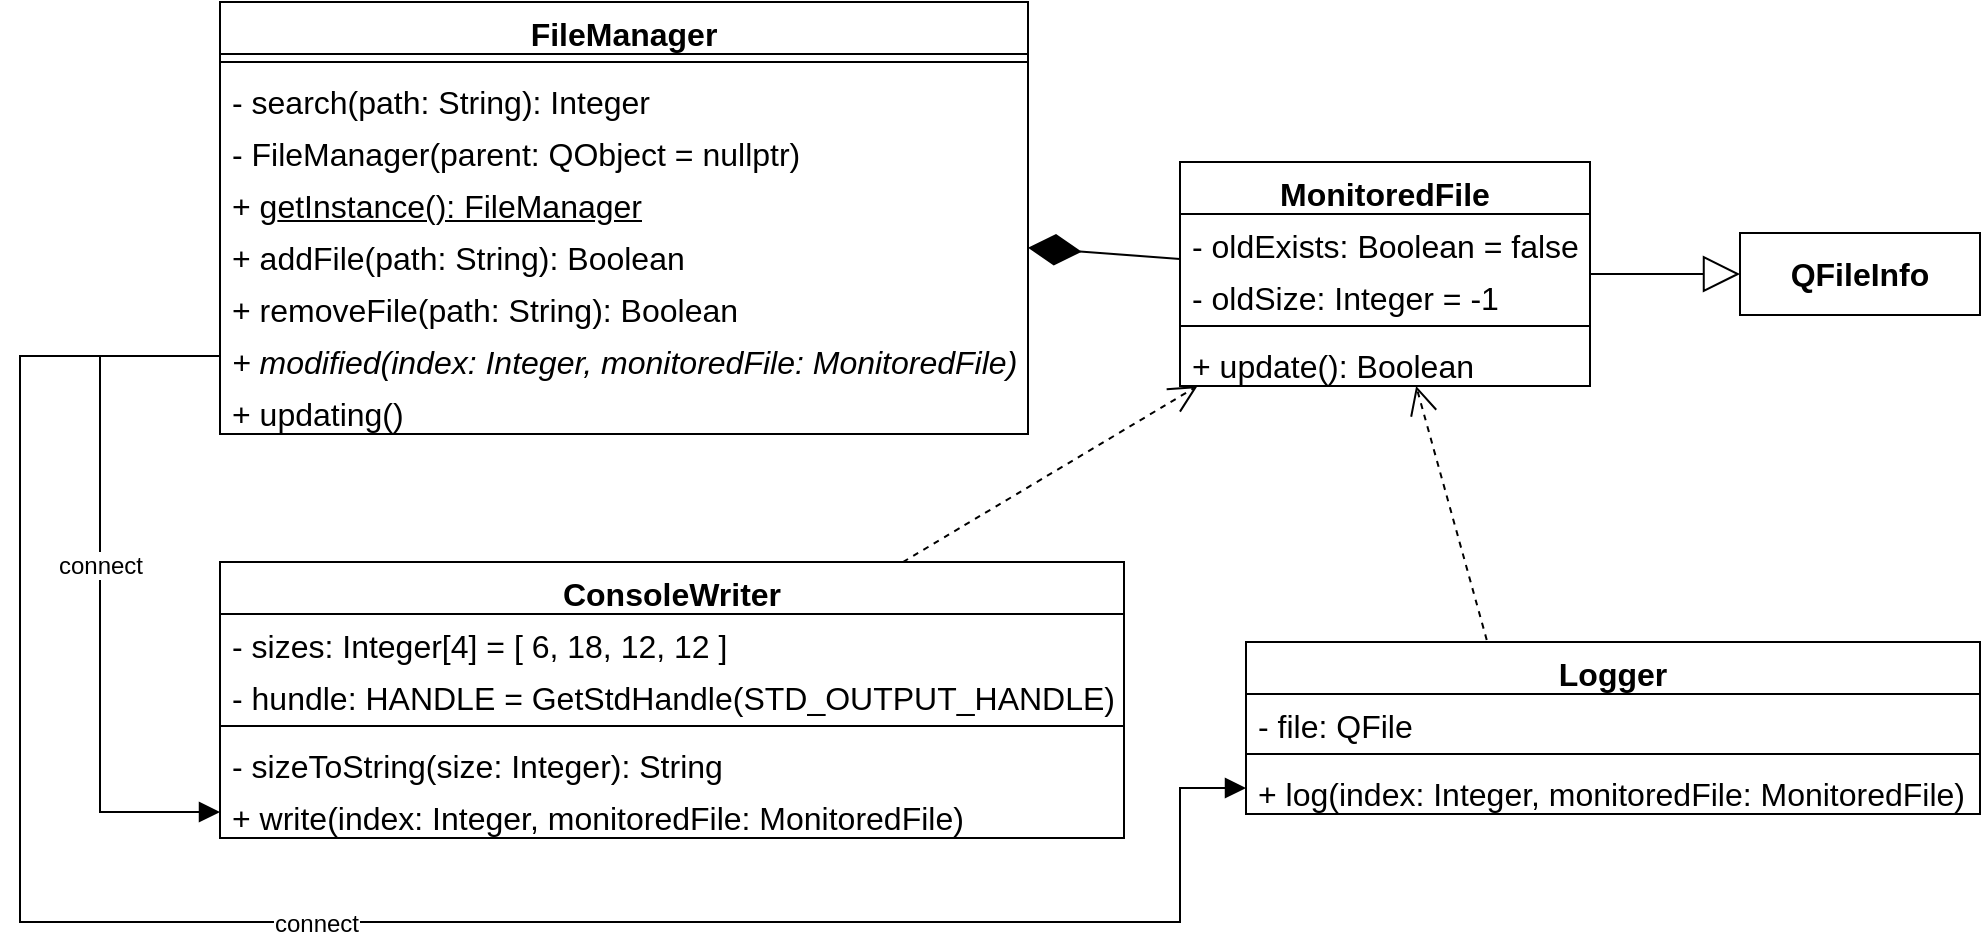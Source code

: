 <mxfile version="24.2.0" type="device">
  <diagram name="Страница — 1" id="K0TLYlvcnPPaBmhVKMWB">
    <mxGraphModel dx="1049" dy="1041" grid="1" gridSize="10" guides="1" tooltips="1" connect="1" arrows="1" fold="1" page="0" pageScale="1" pageWidth="1169" pageHeight="827" math="0" shadow="0">
      <root>
        <mxCell id="0" />
        <mxCell id="1" parent="0" />
        <mxCell id="VBVmkY-314-XRv1tTZ_Q-1" value="&lt;span style=&quot;font-size: 16px;&quot;&gt;&lt;b&gt;QFileInfo&lt;/b&gt;&lt;/span&gt;" style="html=1;whiteSpace=wrap;" parent="1" vertex="1">
          <mxGeometry x="1080" y="-204.5" width="120" height="41" as="geometry" />
        </mxCell>
        <mxCell id="VBVmkY-314-XRv1tTZ_Q-2" value="&lt;font style=&quot;font-size: 16px;&quot;&gt;MonitoredFile&lt;/font&gt;" style="swimlane;fontStyle=1;align=center;verticalAlign=top;childLayout=stackLayout;horizontal=1;startSize=26;horizontalStack=0;resizeParent=1;resizeParentMax=0;resizeLast=0;collapsible=1;marginBottom=0;whiteSpace=wrap;html=1;" parent="1" vertex="1">
          <mxGeometry x="800" y="-240" width="205" height="112" as="geometry" />
        </mxCell>
        <mxCell id="VBVmkY-314-XRv1tTZ_Q-6" value="&lt;font style=&quot;font-size: 16px;&quot;&gt;- oldExists: Boolean = false&lt;/font&gt;" style="text;strokeColor=none;fillColor=none;align=left;verticalAlign=top;spacingLeft=4;spacingRight=4;overflow=hidden;rotatable=0;points=[[0,0.5],[1,0.5]];portConstraint=eastwest;whiteSpace=wrap;html=1;" parent="VBVmkY-314-XRv1tTZ_Q-2" vertex="1">
          <mxGeometry y="26" width="205" height="26" as="geometry" />
        </mxCell>
        <mxCell id="VBVmkY-314-XRv1tTZ_Q-7" value="&lt;span style=&quot;font-size: 16px;&quot;&gt;-&amp;nbsp;oldSize: Integer = -1&lt;/span&gt;" style="text;strokeColor=none;fillColor=none;align=left;verticalAlign=top;spacingLeft=4;spacingRight=4;overflow=hidden;rotatable=0;points=[[0,0.5],[1,0.5]];portConstraint=eastwest;whiteSpace=wrap;html=1;" parent="VBVmkY-314-XRv1tTZ_Q-2" vertex="1">
          <mxGeometry y="52" width="205" height="26" as="geometry" />
        </mxCell>
        <mxCell id="VBVmkY-314-XRv1tTZ_Q-4" value="" style="line;strokeWidth=1;fillColor=none;align=left;verticalAlign=middle;spacingTop=-1;spacingLeft=3;spacingRight=3;rotatable=0;labelPosition=right;points=[];portConstraint=eastwest;strokeColor=inherit;" parent="VBVmkY-314-XRv1tTZ_Q-2" vertex="1">
          <mxGeometry y="78" width="205" height="8" as="geometry" />
        </mxCell>
        <mxCell id="VBVmkY-314-XRv1tTZ_Q-32" value="&lt;span style=&quot;font-size: 16px;&quot;&gt;+ update(): Boolean&lt;/span&gt;" style="text;strokeColor=none;fillColor=none;align=left;verticalAlign=top;spacingLeft=4;spacingRight=4;overflow=hidden;rotatable=0;points=[[0,0.5],[1,0.5]];portConstraint=eastwest;whiteSpace=wrap;html=1;" parent="VBVmkY-314-XRv1tTZ_Q-2" vertex="1">
          <mxGeometry y="86" width="205" height="26" as="geometry" />
        </mxCell>
        <mxCell id="VBVmkY-314-XRv1tTZ_Q-9" value="&lt;div&gt;&lt;br&gt;&lt;/div&gt;" style="endArrow=block;endSize=16;endFill=0;html=1;rounded=0;fontSize=12;curved=1;" parent="1" source="VBVmkY-314-XRv1tTZ_Q-2" target="VBVmkY-314-XRv1tTZ_Q-1" edge="1">
          <mxGeometry width="160" relative="1" as="geometry">
            <mxPoint x="267" y="-49" as="sourcePoint" />
            <mxPoint x="427" y="-49" as="targetPoint" />
          </mxGeometry>
        </mxCell>
        <mxCell id="VBVmkY-314-XRv1tTZ_Q-10" value="&lt;span style=&quot;font-size: 16px;&quot;&gt;FileManager&lt;/span&gt;" style="swimlane;fontStyle=1;align=center;verticalAlign=top;childLayout=stackLayout;horizontal=1;startSize=26;horizontalStack=0;resizeParent=1;resizeParentMax=0;resizeLast=0;collapsible=1;marginBottom=0;whiteSpace=wrap;html=1;" parent="1" vertex="1">
          <mxGeometry x="320" y="-320" width="404" height="216" as="geometry" />
        </mxCell>
        <mxCell id="VBVmkY-314-XRv1tTZ_Q-12" value="" style="line;strokeWidth=1;fillColor=none;align=left;verticalAlign=middle;spacingTop=-1;spacingLeft=3;spacingRight=3;rotatable=0;labelPosition=right;points=[];portConstraint=eastwest;strokeColor=inherit;" parent="VBVmkY-314-XRv1tTZ_Q-10" vertex="1">
          <mxGeometry y="26" width="404" height="8" as="geometry" />
        </mxCell>
        <mxCell id="c6ozMKCryHnc_kL3m24A-9" value="&lt;font style=&quot;font-size: 16px;&quot;&gt;- search(path: String): Integer&lt;/font&gt;" style="text;strokeColor=none;fillColor=none;align=left;verticalAlign=top;spacingLeft=4;spacingRight=4;overflow=hidden;rotatable=0;points=[[0,0.5],[1,0.5]];portConstraint=eastwest;whiteSpace=wrap;html=1;" parent="VBVmkY-314-XRv1tTZ_Q-10" vertex="1">
          <mxGeometry y="34" width="404" height="26" as="geometry" />
        </mxCell>
        <mxCell id="c6ozMKCryHnc_kL3m24A-6" value="&lt;font style=&quot;font-size: 16px;&quot;&gt;- FileManager(parent: QObject = nullptr)&lt;/font&gt;" style="text;strokeColor=none;fillColor=none;align=left;verticalAlign=top;spacingLeft=4;spacingRight=4;overflow=hidden;rotatable=0;points=[[0,0.5],[1,0.5]];portConstraint=eastwest;whiteSpace=wrap;html=1;" parent="VBVmkY-314-XRv1tTZ_Q-10" vertex="1">
          <mxGeometry y="60" width="404" height="26" as="geometry" />
        </mxCell>
        <mxCell id="c6ozMKCryHnc_kL3m24A-5" value="&lt;font style=&quot;font-size: 16px;&quot;&gt;+&amp;nbsp;g&lt;u&gt;etInstance():&amp;nbsp;FileManager&lt;/u&gt;&lt;/font&gt;" style="text;strokeColor=none;fillColor=none;align=left;verticalAlign=top;spacingLeft=4;spacingRight=4;overflow=hidden;rotatable=0;points=[[0,0.5],[1,0.5]];portConstraint=eastwest;whiteSpace=wrap;html=1;" parent="VBVmkY-314-XRv1tTZ_Q-10" vertex="1">
          <mxGeometry y="86" width="404" height="26" as="geometry" />
        </mxCell>
        <mxCell id="VBVmkY-314-XRv1tTZ_Q-13" value="&lt;font style=&quot;font-size: 16px;&quot;&gt;+ addFile(path: String): Boolean&lt;/font&gt;" style="text;strokeColor=none;fillColor=none;align=left;verticalAlign=top;spacingLeft=4;spacingRight=4;overflow=hidden;rotatable=0;points=[[0,0.5],[1,0.5]];portConstraint=eastwest;whiteSpace=wrap;html=1;" parent="VBVmkY-314-XRv1tTZ_Q-10" vertex="1">
          <mxGeometry y="112" width="404" height="26" as="geometry" />
        </mxCell>
        <mxCell id="VBVmkY-314-XRv1tTZ_Q-36" value="&lt;font style=&quot;font-size: 16px;&quot;&gt;+ removeFile(path: String): Boolean&lt;/font&gt;" style="text;strokeColor=none;fillColor=none;align=left;verticalAlign=top;spacingLeft=4;spacingRight=4;overflow=hidden;rotatable=0;points=[[0,0.5],[1,0.5]];portConstraint=eastwest;whiteSpace=wrap;html=1;" parent="VBVmkY-314-XRv1tTZ_Q-10" vertex="1">
          <mxGeometry y="138" width="404" height="26" as="geometry" />
        </mxCell>
        <mxCell id="VBVmkY-314-XRv1tTZ_Q-15" value="&lt;i&gt;&lt;span style=&quot;font-size: 16px;&quot;&gt;+&amp;nbsp;modified(&lt;/span&gt;&lt;span style=&quot;font-size: 16px;&quot;&gt;index: Integer, monitoredFile: MonitoredFile&lt;/span&gt;&lt;span style=&quot;font-size: 16px;&quot;&gt;)&lt;/span&gt;&lt;/i&gt;" style="text;strokeColor=none;fillColor=none;align=left;verticalAlign=top;spacingLeft=4;spacingRight=4;overflow=hidden;rotatable=0;points=[[0,0.5],[1,0.5]];portConstraint=eastwest;whiteSpace=wrap;html=1;" parent="VBVmkY-314-XRv1tTZ_Q-10" vertex="1">
          <mxGeometry y="164" width="404" height="26" as="geometry" />
        </mxCell>
        <mxCell id="VBVmkY-314-XRv1tTZ_Q-17" value="&lt;span style=&quot;font-size: 16px;&quot;&gt;+ updating()&lt;/span&gt;" style="text;strokeColor=none;fillColor=none;align=left;verticalAlign=top;spacingLeft=4;spacingRight=4;overflow=hidden;rotatable=0;points=[[0,0.5],[1,0.5]];portConstraint=eastwest;whiteSpace=wrap;html=1;" parent="VBVmkY-314-XRv1tTZ_Q-10" vertex="1">
          <mxGeometry y="190" width="404" height="26" as="geometry" />
        </mxCell>
        <mxCell id="VBVmkY-314-XRv1tTZ_Q-18" style="edgeStyle=none;curved=1;rounded=0;orthogonalLoop=1;jettySize=auto;html=1;exitX=0.25;exitY=0;exitDx=0;exitDy=0;fontSize=12;startSize=8;endSize=8;" parent="1" source="VBVmkY-314-XRv1tTZ_Q-1" target="VBVmkY-314-XRv1tTZ_Q-1" edge="1">
          <mxGeometry relative="1" as="geometry" />
        </mxCell>
        <mxCell id="VBVmkY-314-XRv1tTZ_Q-19" value="&lt;font style=&quot;font-size: 16px;&quot;&gt;ConsoleWriter&lt;/font&gt;" style="swimlane;fontStyle=1;align=center;verticalAlign=top;childLayout=stackLayout;horizontal=1;startSize=26;horizontalStack=0;resizeParent=1;resizeParentMax=0;resizeLast=0;collapsible=1;marginBottom=0;whiteSpace=wrap;html=1;" parent="1" vertex="1">
          <mxGeometry x="320" y="-40" width="452" height="138" as="geometry" />
        </mxCell>
        <mxCell id="VBVmkY-314-XRv1tTZ_Q-20" value="&lt;span style=&quot;font-size: 16px;&quot;&gt;- sizes: Integer[4] = [ 6, 18, 12, 12 ]&lt;/span&gt;" style="text;strokeColor=none;fillColor=none;align=left;verticalAlign=top;spacingLeft=4;spacingRight=4;overflow=hidden;rotatable=0;points=[[0,0.5],[1,0.5]];portConstraint=eastwest;whiteSpace=wrap;html=1;" parent="VBVmkY-314-XRv1tTZ_Q-19" vertex="1">
          <mxGeometry y="26" width="452" height="26" as="geometry" />
        </mxCell>
        <mxCell id="VBVmkY-314-XRv1tTZ_Q-23" value="&lt;span style=&quot;font-size: 16px;&quot;&gt;- hundle: HANDLE =&amp;nbsp;GetStdHandle(STD_OUTPUT_HANDLE)&lt;/span&gt;" style="text;strokeColor=none;fillColor=none;align=left;verticalAlign=top;spacingLeft=4;spacingRight=4;overflow=hidden;rotatable=0;points=[[0,0.5],[1,0.5]];portConstraint=eastwest;whiteSpace=wrap;html=1;" parent="VBVmkY-314-XRv1tTZ_Q-19" vertex="1">
          <mxGeometry y="52" width="452" height="26" as="geometry" />
        </mxCell>
        <mxCell id="VBVmkY-314-XRv1tTZ_Q-21" value="" style="line;strokeWidth=1;fillColor=none;align=left;verticalAlign=middle;spacingTop=-1;spacingLeft=3;spacingRight=3;rotatable=0;labelPosition=right;points=[];portConstraint=eastwest;strokeColor=inherit;" parent="VBVmkY-314-XRv1tTZ_Q-19" vertex="1">
          <mxGeometry y="78" width="452" height="8" as="geometry" />
        </mxCell>
        <mxCell id="VBVmkY-314-XRv1tTZ_Q-22" value="&lt;font style=&quot;font-size: 16px;&quot;&gt;- sizeToString(size: Integer): String&lt;/font&gt;" style="text;strokeColor=none;fillColor=none;align=left;verticalAlign=top;spacingLeft=4;spacingRight=4;overflow=hidden;rotatable=0;points=[[0,0.5],[1,0.5]];portConstraint=eastwest;whiteSpace=wrap;html=1;" parent="VBVmkY-314-XRv1tTZ_Q-19" vertex="1">
          <mxGeometry y="86" width="452" height="26" as="geometry" />
        </mxCell>
        <mxCell id="VBVmkY-314-XRv1tTZ_Q-25" value="&lt;font style=&quot;font-size: 16px;&quot;&gt;+ write(index: Integer, monitoredFile: MonitoredFile)&lt;/font&gt;" style="text;strokeColor=none;fillColor=none;align=left;verticalAlign=top;spacingLeft=4;spacingRight=4;overflow=hidden;rotatable=0;points=[[0,0.5],[1,0.5]];portConstraint=eastwest;whiteSpace=wrap;html=1;" parent="VBVmkY-314-XRv1tTZ_Q-19" vertex="1">
          <mxGeometry y="112" width="452" height="26" as="geometry" />
        </mxCell>
        <mxCell id="VBVmkY-314-XRv1tTZ_Q-26" value="&lt;div&gt;&lt;br&gt;&lt;/div&gt;" style="endArrow=open;endSize=12;dashed=1;html=1;rounded=0;fontSize=12;curved=1;" parent="1" source="VBVmkY-314-XRv1tTZ_Q-19" target="VBVmkY-314-XRv1tTZ_Q-2" edge="1">
          <mxGeometry width="160" relative="1" as="geometry">
            <mxPoint x="800" y="-90" as="sourcePoint" />
            <mxPoint x="775" y="223" as="targetPoint" />
          </mxGeometry>
        </mxCell>
        <mxCell id="VBVmkY-314-XRv1tTZ_Q-27" value="&lt;font style=&quot;font-size: 16px;&quot;&gt;Logger&lt;/font&gt;" style="swimlane;fontStyle=1;align=center;verticalAlign=top;childLayout=stackLayout;horizontal=1;startSize=26;horizontalStack=0;resizeParent=1;resizeParentMax=0;resizeLast=0;collapsible=1;marginBottom=0;whiteSpace=wrap;html=1;" parent="1" vertex="1">
          <mxGeometry x="833" width="367" height="86" as="geometry" />
        </mxCell>
        <mxCell id="VBVmkY-314-XRv1tTZ_Q-28" value="&lt;font style=&quot;font-size: 16px;&quot;&gt;- file: QFile&lt;/font&gt;" style="text;strokeColor=none;fillColor=none;align=left;verticalAlign=top;spacingLeft=4;spacingRight=4;overflow=hidden;rotatable=0;points=[[0,0.5],[1,0.5]];portConstraint=eastwest;whiteSpace=wrap;html=1;" parent="VBVmkY-314-XRv1tTZ_Q-27" vertex="1">
          <mxGeometry y="26" width="367" height="26" as="geometry" />
        </mxCell>
        <mxCell id="VBVmkY-314-XRv1tTZ_Q-29" value="" style="line;strokeWidth=1;fillColor=none;align=left;verticalAlign=middle;spacingTop=-1;spacingLeft=3;spacingRight=3;rotatable=0;labelPosition=right;points=[];portConstraint=eastwest;strokeColor=inherit;" parent="VBVmkY-314-XRv1tTZ_Q-27" vertex="1">
          <mxGeometry y="52" width="367" height="8" as="geometry" />
        </mxCell>
        <mxCell id="VBVmkY-314-XRv1tTZ_Q-30" value="&lt;font style=&quot;font-size: 16px;&quot;&gt;+ log(index: Integer, monitoredFile: MonitoredFile)&lt;/font&gt;" style="text;strokeColor=none;fillColor=none;align=left;verticalAlign=top;spacingLeft=4;spacingRight=4;overflow=hidden;rotatable=0;points=[[0,0.5],[1,0.5]];portConstraint=eastwest;whiteSpace=wrap;html=1;" parent="VBVmkY-314-XRv1tTZ_Q-27" vertex="1">
          <mxGeometry y="60" width="367" height="26" as="geometry" />
        </mxCell>
        <mxCell id="VBVmkY-314-XRv1tTZ_Q-31" value="" style="endArrow=open;endSize=12;dashed=1;html=1;rounded=0;fontSize=12;curved=1;exitX=0.328;exitY=-0.012;exitDx=0;exitDy=0;exitPerimeter=0;" parent="1" source="VBVmkY-314-XRv1tTZ_Q-27" target="VBVmkY-314-XRv1tTZ_Q-2" edge="1">
          <mxGeometry width="160" relative="1" as="geometry">
            <mxPoint x="870" y="-80" as="sourcePoint" />
            <mxPoint x="862" y="248" as="targetPoint" />
          </mxGeometry>
        </mxCell>
        <mxCell id="c6ozMKCryHnc_kL3m24A-1" value="connect" style="html=1;verticalAlign=bottom;endArrow=block;curved=0;rounded=0;fontSize=12;startSize=8;endSize=8;" parent="1" source="VBVmkY-314-XRv1tTZ_Q-15" target="VBVmkY-314-XRv1tTZ_Q-25" edge="1">
          <mxGeometry width="80" relative="1" as="geometry">
            <mxPoint x="330" y="-80" as="sourcePoint" />
            <mxPoint x="220" y="150" as="targetPoint" />
            <Array as="points">
              <mxPoint x="260" y="-143" />
              <mxPoint x="260" y="85" />
            </Array>
          </mxGeometry>
        </mxCell>
        <mxCell id="c6ozMKCryHnc_kL3m24A-2" value="connect" style="html=1;verticalAlign=bottom;endArrow=block;curved=0;rounded=0;fontSize=12;startSize=8;endSize=8;" parent="1" source="VBVmkY-314-XRv1tTZ_Q-15" target="VBVmkY-314-XRv1tTZ_Q-30" edge="1">
          <mxGeometry x="-0.002" y="-10" width="80" relative="1" as="geometry">
            <mxPoint x="200" y="140" as="sourcePoint" />
            <mxPoint x="510" y="230" as="targetPoint" />
            <Array as="points">
              <mxPoint x="220" y="-143" />
              <mxPoint x="220" y="140" />
              <mxPoint x="800" y="140" />
              <mxPoint x="800" y="73" />
            </Array>
            <mxPoint as="offset" />
          </mxGeometry>
        </mxCell>
        <mxCell id="c6ozMKCryHnc_kL3m24A-4" value="" style="endArrow=diamondThin;endFill=1;endSize=24;html=1;rounded=0;fontSize=12;curved=1;" parent="1" source="VBVmkY-314-XRv1tTZ_Q-2" target="VBVmkY-314-XRv1tTZ_Q-10" edge="1">
          <mxGeometry width="160" relative="1" as="geometry">
            <mxPoint x="610" y="-30" as="sourcePoint" />
            <mxPoint x="770" y="-30" as="targetPoint" />
          </mxGeometry>
        </mxCell>
      </root>
    </mxGraphModel>
  </diagram>
</mxfile>
